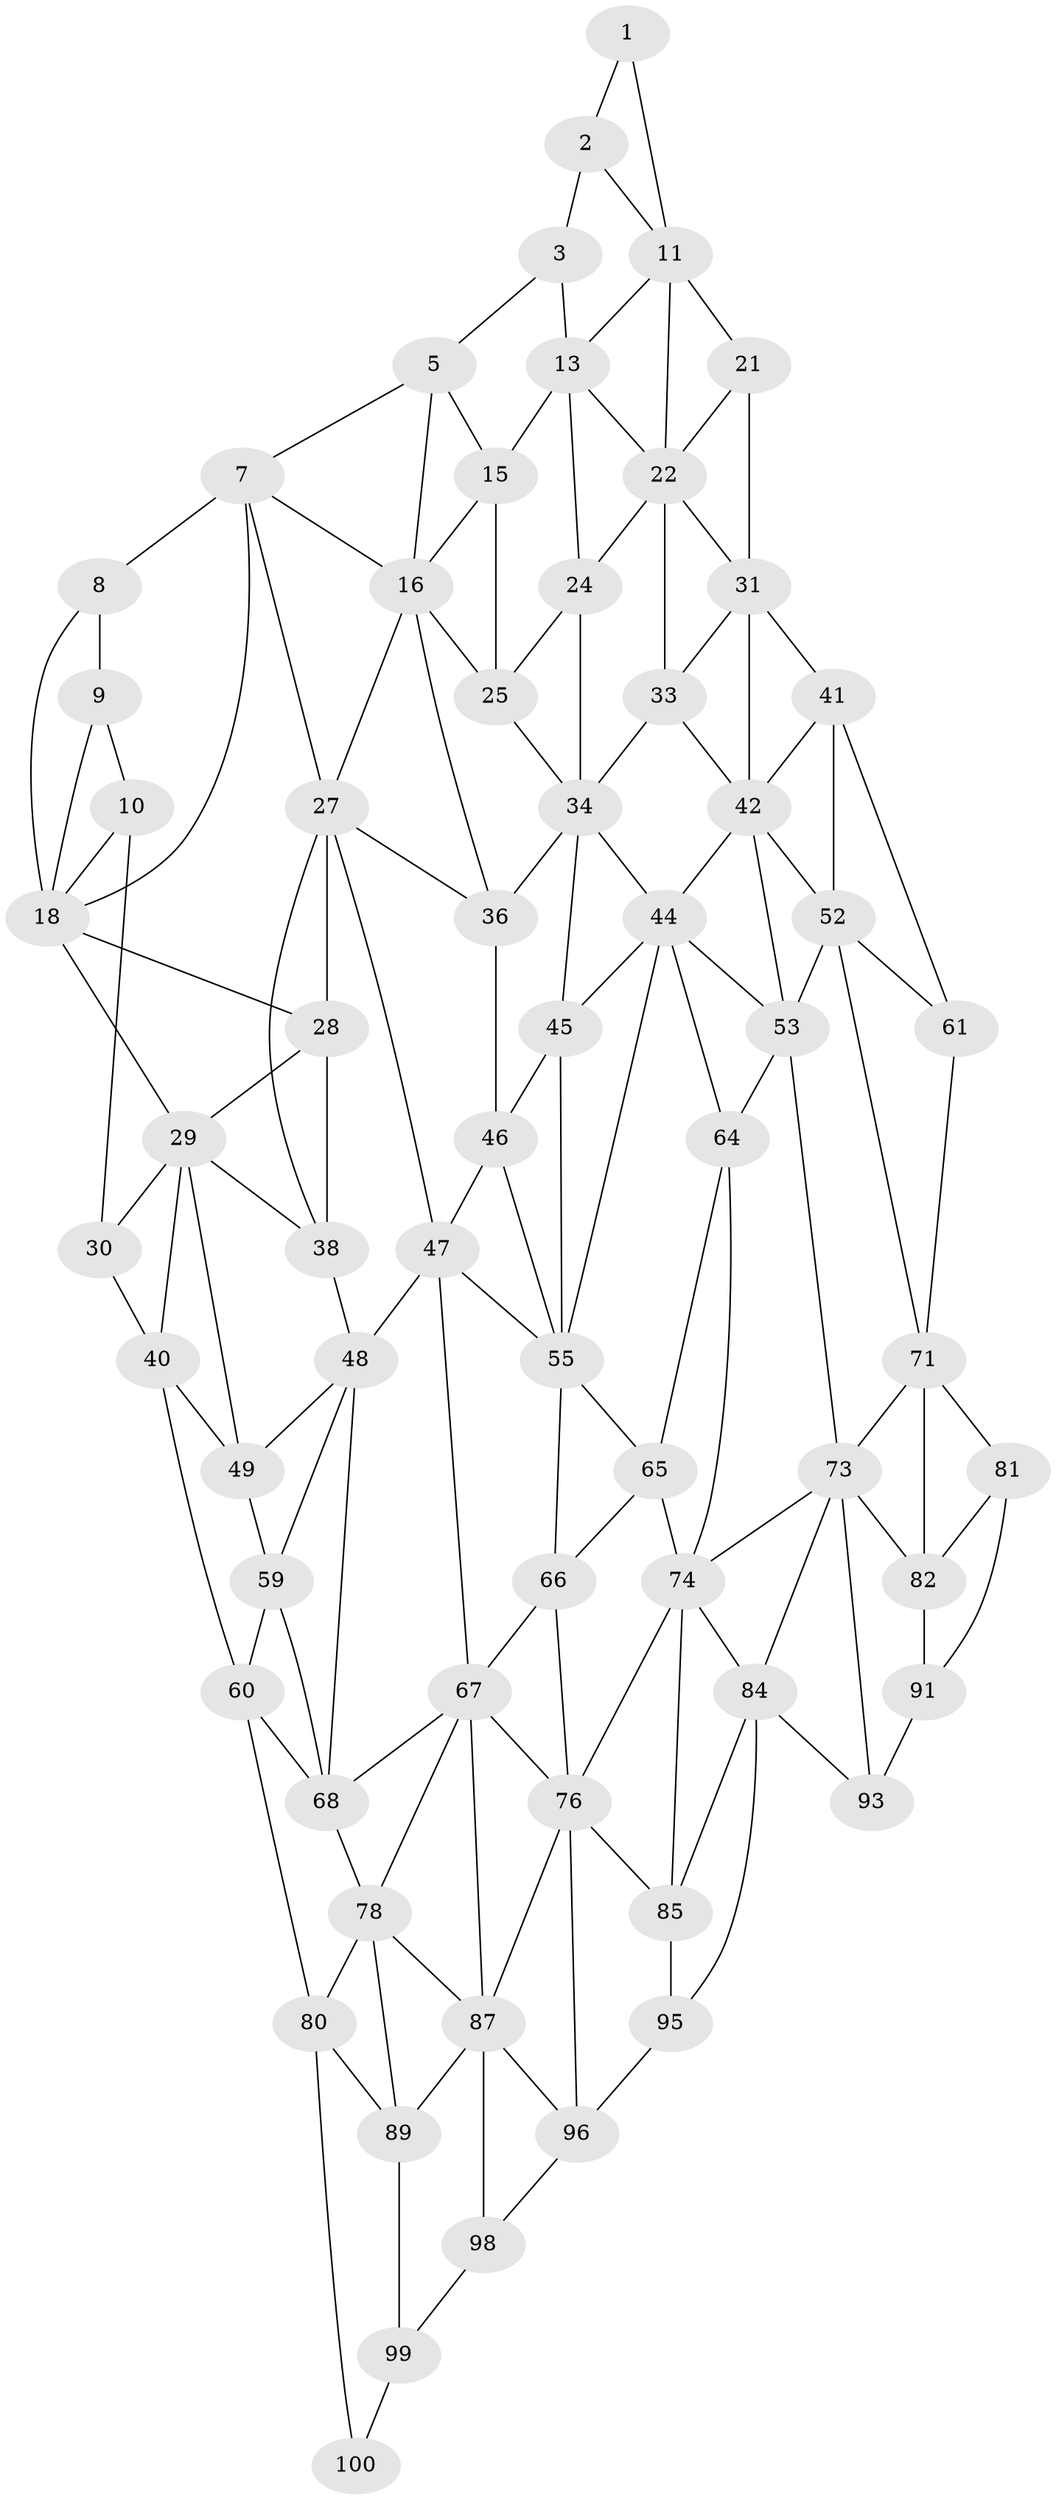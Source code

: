 // original degree distribution, {2: 0.04, 3: 0.32, 4: 0.64}
// Generated by graph-tools (version 1.1) at 2025/38/02/21/25 10:38:56]
// undirected, 65 vertices, 141 edges
graph export_dot {
graph [start="1"]
  node [color=gray90,style=filled];
  1;
  2;
  3 [super="+4"];
  5 [super="+6"];
  7 [super="+17"];
  8;
  9;
  10 [super="+20"];
  11 [super="+12"];
  13 [super="+14"];
  15;
  16 [super="+26"];
  18 [super="+19"];
  21;
  22 [super="+23"];
  24;
  25;
  27 [super="+37"];
  28;
  29 [super="+39"];
  30;
  31 [super="+32"];
  33;
  34 [super="+35"];
  36;
  38;
  40 [super="+50"];
  41 [super="+51"];
  42 [super="+43"];
  44 [super="+54"];
  45;
  46;
  47 [super="+57"];
  48 [super="+58"];
  49;
  52 [super="+62"];
  53 [super="+63"];
  55 [super="+56"];
  59;
  60 [super="+70"];
  61;
  64;
  65;
  66;
  67 [super="+77"];
  68 [super="+69"];
  71 [super="+72"];
  73 [super="+83"];
  74 [super="+75"];
  76 [super="+86"];
  78 [super="+79"];
  80 [super="+90"];
  81;
  82;
  84 [super="+94"];
  85;
  87 [super="+88"];
  89;
  91 [super="+92"];
  93;
  95;
  96 [super="+97"];
  98;
  99;
  100;
  1 -- 11;
  1 -- 2;
  2 -- 3;
  2 -- 11;
  3 -- 13 [weight=2];
  3 -- 5;
  5 -- 15;
  5 -- 16;
  5 -- 7;
  7 -- 8;
  7 -- 16;
  7 -- 18;
  7 -- 27;
  8 -- 18;
  8 -- 9;
  9 -- 10;
  9 -- 18;
  10 -- 18;
  10 -- 30;
  11 -- 21;
  11 -- 13;
  11 -- 22;
  13 -- 22;
  13 -- 24;
  13 -- 15;
  15 -- 25;
  15 -- 16;
  16 -- 25;
  16 -- 27;
  16 -- 36;
  18 -- 28;
  18 -- 29;
  21 -- 31;
  21 -- 22;
  22 -- 24;
  22 -- 33;
  22 -- 31;
  24 -- 34;
  24 -- 25;
  25 -- 34;
  27 -- 28;
  27 -- 36;
  27 -- 38;
  27 -- 47;
  28 -- 38;
  28 -- 29;
  29 -- 30;
  29 -- 40;
  29 -- 49;
  29 -- 38;
  30 -- 40;
  31 -- 41;
  31 -- 33;
  31 -- 42;
  33 -- 34;
  33 -- 42;
  34 -- 44;
  34 -- 36;
  34 -- 45;
  36 -- 46;
  38 -- 48;
  40 -- 49;
  40 -- 60;
  41 -- 42;
  41 -- 52;
  41 -- 61;
  42 -- 52;
  42 -- 44;
  42 -- 53;
  44 -- 45;
  44 -- 64;
  44 -- 53;
  44 -- 55;
  45 -- 55;
  45 -- 46;
  46 -- 47;
  46 -- 55;
  47 -- 48 [weight=2];
  47 -- 67;
  47 -- 55;
  48 -- 49;
  48 -- 59;
  48 -- 68;
  49 -- 59;
  52 -- 53 [weight=2];
  52 -- 61;
  52 -- 71;
  53 -- 64;
  53 -- 73;
  55 -- 65;
  55 -- 66;
  59 -- 60;
  59 -- 68;
  60 -- 80;
  60 -- 68;
  61 -- 71;
  64 -- 74;
  64 -- 65;
  65 -- 66;
  65 -- 74;
  66 -- 76;
  66 -- 67;
  67 -- 68;
  67 -- 76;
  67 -- 78;
  67 -- 87;
  68 -- 78 [weight=2];
  71 -- 81;
  71 -- 73;
  71 -- 82;
  73 -- 74;
  73 -- 82;
  73 -- 84;
  73 -- 93;
  74 -- 84;
  74 -- 76;
  74 -- 85;
  76 -- 96;
  76 -- 85;
  76 -- 87;
  78 -- 87;
  78 -- 80;
  78 -- 89;
  80 -- 89;
  80 -- 100;
  81 -- 91;
  81 -- 82;
  82 -- 91;
  84 -- 85;
  84 -- 93;
  84 -- 95;
  85 -- 95;
  87 -- 89;
  87 -- 98;
  87 -- 96;
  89 -- 99;
  91 -- 93;
  95 -- 96;
  96 -- 98;
  98 -- 99;
  99 -- 100;
}
